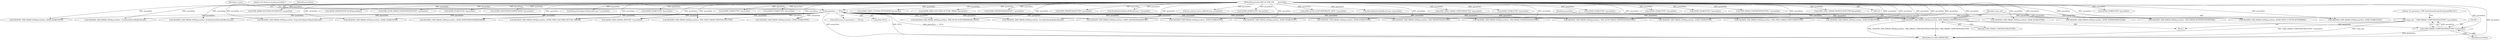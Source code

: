 digraph "0_Android_46e305be6e670a5a0041b0b4861122a0f1aabefa_2@pointer" {
"1001688" [label="(Call,comp_role = (OMX_PARAM_COMPONENTROLETYPE *) paramData)"];
"1001690" [label="(Call,(OMX_PARAM_COMPONENTROLETYPE *) paramData)"];
"1001684" [label="(Call,VALIDATE_OMX_PARAM_DATA(paramData, OMX_PARAM_COMPONENTROLETYPE))"];
"1000137" [label="(Call,paramData == NULL)"];
"1000113" [label="(MethodParameterIn,OMX_IN OMX_PTR        paramData)"];
"1002765" [label="(Call,VALIDATE_OMX_PARAM_DATA(paramData, StoreMetaDataInBuffersParams))"];
"1002365" [label="(Call,(QOMX_ENABLETYPE *)paramData)"];
"1002311" [label="(Call,VALIDATE_OMX_PARAM_DATA(paramData, QOMX_ENABLETYPE))"];
"1002151" [label="(Call,(OMX_PARAM_BUFFERSUPPLIERTYPE*) paramData)"];
"1002892" [label="(Call,(QOMX_INDEXDOWNSCALAR*)paramData)"];
"1001689" [label="(Identifier,comp_role)"];
"1002386" [label="(Call,VALIDATE_OMX_PARAM_DATA(paramData, QOMX_ENABLETYPE))"];
"1001692" [label="(Identifier,paramData)"];
"1001563" [label="(Call,(OMX_QCOM_PARAM_PORTDEFINITIONTYPE *) paramData)"];
"1002320" [label="(Call,(QOMX_ENABLETYPE *)paramData)"];
"1002692" [label="(Call,(QOMX_INDEXTIMESTAMPREORDER *)paramData)"];
"1000137" [label="(Call,paramData == NULL)"];
"1001683" [label="(Block,)"];
"1002982" [label="(Call,(PrepareForAdaptivePlaybackParams *) paramData)"];
"1002416" [label="(Call,VALIDATE_OMX_PARAM_DATA(paramData, QOMX_ENABLETYPE))"];
"1002356" [label="(Call,VALIDATE_OMX_PARAM_DATA(paramData, QOMX_ENABLETYPE))"];
"1001690" [label="(Call,(OMX_PARAM_COMPONENTROLETYPE *) paramData)"];
"1002350" [label="(Call,(QOMX_ENABLETYPE *)paramData)"];
"1002675" [label="(Call,VALIDATE_OMX_PARAM_DATA(paramData, UseAndroidNativeBufferParams))"];
"1002641" [label="(Call,VALIDATE_OMX_PARAM_DATA(paramData, EnableAndroidNativeBuffersParams))"];
"1002440" [label="(Call,(QOMX_ENABLETYPE *)paramData)"];
"1001688" [label="(Call,comp_role = (OMX_PARAM_COMPONENTROLETYPE *) paramData)"];
"1002425" [label="(Call,(QOMX_ENABLETYPE *)paramData)"];
"1001684" [label="(Call,VALIDATE_OMX_PARAM_DATA(paramData, OMX_PARAM_COMPONENTROLETYPE))"];
"1002145" [label="(Call,VALIDATE_OMX_PARAM_DATA(paramData, OMX_PARAM_BUFFERSUPPLIERTYPE))"];
"1000142" [label="(Literal,\"Get Param in Invalid paramData\")"];
"1002371" [label="(Call,VALIDATE_OMX_PARAM_DATA(paramData, QOMX_ENABLETYPE))"];
"1001386" [label="(Call,VALIDATE_OMX_PARAM_DATA(paramData, OMX_VIDEO_PARAM_PORTFORMATTYPE))"];
"1002450" [label="(Call,(QOMX_VIDEO_PARAM_DIVXTYPE *) paramData)"];
"1002974" [label="(Call,VALIDATE_OMX_PARAM_DATA(paramData, PrepareForAdaptivePlaybackParams))"];
"1003063" [label="(Call,(QOMX_VIDEO_CUSTOM_BUFFERSIZE*)paramData)"];
"1002221" [label="(Call,(QOMX_VIDEO_DECODER_PICTURE_ORDER *)paramData)"];
"1000138" [label="(Identifier,paramData)"];
"1002296" [label="(Call,VALIDATE_OMX_PARAM_DATA(paramData, QOMX_ENABLETYPE))"];
"1002341" [label="(Call,VALIDATE_OMX_PARAM_DATA(paramData, QOMX_ENABLETYPE))"];
"1002686" [label="(Call,VALIDATE_OMX_PARAM_DATA(paramData, QOMX_INDEXTIMESTAMPREORDER))"];
"1003055" [label="(Call,VALIDATE_OMX_PARAM_DATA(paramData, QOMX_VIDEO_CUSTOM_BUFFERSIZE))"];
"1002600" [label="(Call,(QOMX_INDEXEXTRADATATYPE *) paramData)"];
"1002326" [label="(Call,VALIDATE_OMX_PARAM_DATA(paramData, QOMX_ENABLETYPE))"];
"1002215" [label="(Call,VALIDATE_OMX_PARAM_DATA(paramData, QOMX_VIDEO_DECODER_PICTURE_ORDER))"];
"1002594" [label="(Call,VALIDATE_OMX_PARAM_DATA(paramData, QOMX_INDEXEXTRADATATYPE))"];
"1002111" [label="(Call,(OMX_PRIORITYMGMTTYPE*) paramData)"];
"1002096" [label="(Call,VALIDATE_OMX_PARAM_DATA(paramData, OMX_PRIORITYMGMTTYPE))"];
"1002647" [label="(Call,(EnableAndroidNativeBuffersParams *) paramData)"];
"1002680" [label="(Call,use_android_native_buffer(hComp, paramData))"];
"1000139" [label="(Identifier,NULL)"];
"1001694" [label="(Literal,\"set_parameter: OMX_IndexParamStandardComponentRole %s\")"];
"1002380" [label="(Call,(QOMX_ENABLETYPE *)paramData)"];
"1002431" [label="(Call,VALIDATE_OMX_PARAM_DATA(paramData, QOMX_ENABLETYPE))"];
"1002464" [label="(Call,(OMX_QCOM_PLATFORMPRIVATE_EXTN *) paramData)"];
"1002771" [label="(Call,(StoreMetaDataInBuffersParams *)paramData)"];
"1000148" [label="(Identifier,m_state)"];
"1002736" [label="(Call,VALIDATE_OMX_PARAM_DATA(paramData, OMX_VIDEO_PARAM_PROFILELEVELTYPE))"];
"1000113" [label="(MethodParameterIn,OMX_IN OMX_PTR        paramData)"];
"1001685" [label="(Identifier,paramData)"];
"1001392" [label="(Call,(OMX_VIDEO_PARAM_PORTFORMATTYPE *)paramData)"];
"1002410" [label="(Call,(QOMX_ENABLETYPE *)paramData)"];
"1002401" [label="(Call,VALIDATE_OMX_PARAM_DATA(paramData, QOMX_ENABLETYPE))"];
"1002456" [label="(Call,VALIDATE_OMX_PARAM_DATA(paramData, OMX_QCOM_PLATFORMPRIVATE_EXTN))"];
"1002395" [label="(Call,(QOMX_ENABLETYPE *)paramData)"];
"1001686" [label="(Identifier,OMX_PARAM_COMPONENTROLETYPE)"];
"1003158" [label="(MethodReturn,OMX_ERRORTYPE)"];
"1000179" [label="(Call,VALIDATE_OMX_PARAM_DATA(paramData, OMX_PARAM_PORTDEFINITIONTYPE))"];
"1002335" [label="(Call,(QOMX_ENABLETYPE *)paramData)"];
"1002305" [label="(Call,(QOMX_ENABLETYPE *)paramData)"];
"1000185" [label="(Call,(OMX_PARAM_PORTDEFINITIONTYPE *) paramData)"];
"1001557" [label="(Call,VALIDATE_OMX_PARAM_DATA(paramData, OMX_QCOM_PARAM_PORTDEFINITIONTYPE))"];
"1002886" [label="(Call,VALIDATE_OMX_PARAM_DATA(paramData, QOMX_INDEXDOWNSCALAR))"];
"1002742" [label="(Call,(OMX_VIDEO_PARAM_PROFILELEVELTYPE*)paramData)"];
"1000136" [label="(ControlStructure,if (paramData == NULL))"];
"1001688" -> "1001683"  [label="AST: "];
"1001688" -> "1001690"  [label="CFG: "];
"1001689" -> "1001688"  [label="AST: "];
"1001690" -> "1001688"  [label="AST: "];
"1001694" -> "1001688"  [label="CFG: "];
"1001688" -> "1003158"  [label="DDG: (OMX_PARAM_COMPONENTROLETYPE *) paramData"];
"1001688" -> "1003158"  [label="DDG: comp_role"];
"1001690" -> "1001688"  [label="DDG: paramData"];
"1001690" -> "1001692"  [label="CFG: "];
"1001691" -> "1001690"  [label="AST: "];
"1001692" -> "1001690"  [label="AST: "];
"1001690" -> "1003158"  [label="DDG: paramData"];
"1001684" -> "1001690"  [label="DDG: paramData"];
"1000113" -> "1001690"  [label="DDG: paramData"];
"1001684" -> "1001683"  [label="AST: "];
"1001684" -> "1001686"  [label="CFG: "];
"1001685" -> "1001684"  [label="AST: "];
"1001686" -> "1001684"  [label="AST: "];
"1001689" -> "1001684"  [label="CFG: "];
"1001684" -> "1003158"  [label="DDG: OMX_PARAM_COMPONENTROLETYPE"];
"1001684" -> "1003158"  [label="DDG: VALIDATE_OMX_PARAM_DATA(paramData, OMX_PARAM_COMPONENTROLETYPE)"];
"1000137" -> "1001684"  [label="DDG: paramData"];
"1000113" -> "1001684"  [label="DDG: paramData"];
"1000137" -> "1000136"  [label="AST: "];
"1000137" -> "1000139"  [label="CFG: "];
"1000138" -> "1000137"  [label="AST: "];
"1000139" -> "1000137"  [label="AST: "];
"1000142" -> "1000137"  [label="CFG: "];
"1000148" -> "1000137"  [label="CFG: "];
"1000137" -> "1003158"  [label="DDG: NULL"];
"1000137" -> "1003158"  [label="DDG: paramData"];
"1000137" -> "1003158"  [label="DDG: paramData == NULL"];
"1000113" -> "1000137"  [label="DDG: paramData"];
"1000137" -> "1000179"  [label="DDG: paramData"];
"1000137" -> "1001386"  [label="DDG: paramData"];
"1000137" -> "1001557"  [label="DDG: paramData"];
"1000137" -> "1002096"  [label="DDG: paramData"];
"1000137" -> "1002145"  [label="DDG: paramData"];
"1000137" -> "1002215"  [label="DDG: paramData"];
"1000137" -> "1002296"  [label="DDG: paramData"];
"1000137" -> "1002311"  [label="DDG: paramData"];
"1000137" -> "1002326"  [label="DDG: paramData"];
"1000137" -> "1002341"  [label="DDG: paramData"];
"1000137" -> "1002356"  [label="DDG: paramData"];
"1000137" -> "1002371"  [label="DDG: paramData"];
"1000137" -> "1002386"  [label="DDG: paramData"];
"1000137" -> "1002401"  [label="DDG: paramData"];
"1000137" -> "1002416"  [label="DDG: paramData"];
"1000137" -> "1002431"  [label="DDG: paramData"];
"1000137" -> "1002450"  [label="DDG: paramData"];
"1000137" -> "1002456"  [label="DDG: paramData"];
"1000137" -> "1002594"  [label="DDG: paramData"];
"1000137" -> "1002641"  [label="DDG: paramData"];
"1000137" -> "1002675"  [label="DDG: paramData"];
"1000137" -> "1002686"  [label="DDG: paramData"];
"1000137" -> "1002736"  [label="DDG: paramData"];
"1000137" -> "1002765"  [label="DDG: paramData"];
"1000137" -> "1002886"  [label="DDG: paramData"];
"1000137" -> "1002974"  [label="DDG: paramData"];
"1000137" -> "1003055"  [label="DDG: paramData"];
"1000113" -> "1000110"  [label="AST: "];
"1000113" -> "1003158"  [label="DDG: paramData"];
"1000113" -> "1000179"  [label="DDG: paramData"];
"1000113" -> "1000185"  [label="DDG: paramData"];
"1000113" -> "1001386"  [label="DDG: paramData"];
"1000113" -> "1001392"  [label="DDG: paramData"];
"1000113" -> "1001557"  [label="DDG: paramData"];
"1000113" -> "1001563"  [label="DDG: paramData"];
"1000113" -> "1002096"  [label="DDG: paramData"];
"1000113" -> "1002111"  [label="DDG: paramData"];
"1000113" -> "1002145"  [label="DDG: paramData"];
"1000113" -> "1002151"  [label="DDG: paramData"];
"1000113" -> "1002215"  [label="DDG: paramData"];
"1000113" -> "1002221"  [label="DDG: paramData"];
"1000113" -> "1002296"  [label="DDG: paramData"];
"1000113" -> "1002305"  [label="DDG: paramData"];
"1000113" -> "1002311"  [label="DDG: paramData"];
"1000113" -> "1002320"  [label="DDG: paramData"];
"1000113" -> "1002326"  [label="DDG: paramData"];
"1000113" -> "1002335"  [label="DDG: paramData"];
"1000113" -> "1002341"  [label="DDG: paramData"];
"1000113" -> "1002350"  [label="DDG: paramData"];
"1000113" -> "1002356"  [label="DDG: paramData"];
"1000113" -> "1002365"  [label="DDG: paramData"];
"1000113" -> "1002371"  [label="DDG: paramData"];
"1000113" -> "1002380"  [label="DDG: paramData"];
"1000113" -> "1002386"  [label="DDG: paramData"];
"1000113" -> "1002395"  [label="DDG: paramData"];
"1000113" -> "1002401"  [label="DDG: paramData"];
"1000113" -> "1002410"  [label="DDG: paramData"];
"1000113" -> "1002416"  [label="DDG: paramData"];
"1000113" -> "1002425"  [label="DDG: paramData"];
"1000113" -> "1002431"  [label="DDG: paramData"];
"1000113" -> "1002440"  [label="DDG: paramData"];
"1000113" -> "1002450"  [label="DDG: paramData"];
"1000113" -> "1002456"  [label="DDG: paramData"];
"1000113" -> "1002464"  [label="DDG: paramData"];
"1000113" -> "1002594"  [label="DDG: paramData"];
"1000113" -> "1002600"  [label="DDG: paramData"];
"1000113" -> "1002641"  [label="DDG: paramData"];
"1000113" -> "1002647"  [label="DDG: paramData"];
"1000113" -> "1002675"  [label="DDG: paramData"];
"1000113" -> "1002680"  [label="DDG: paramData"];
"1000113" -> "1002686"  [label="DDG: paramData"];
"1000113" -> "1002692"  [label="DDG: paramData"];
"1000113" -> "1002736"  [label="DDG: paramData"];
"1000113" -> "1002742"  [label="DDG: paramData"];
"1000113" -> "1002765"  [label="DDG: paramData"];
"1000113" -> "1002771"  [label="DDG: paramData"];
"1000113" -> "1002886"  [label="DDG: paramData"];
"1000113" -> "1002892"  [label="DDG: paramData"];
"1000113" -> "1002974"  [label="DDG: paramData"];
"1000113" -> "1002982"  [label="DDG: paramData"];
"1000113" -> "1003055"  [label="DDG: paramData"];
"1000113" -> "1003063"  [label="DDG: paramData"];
}
